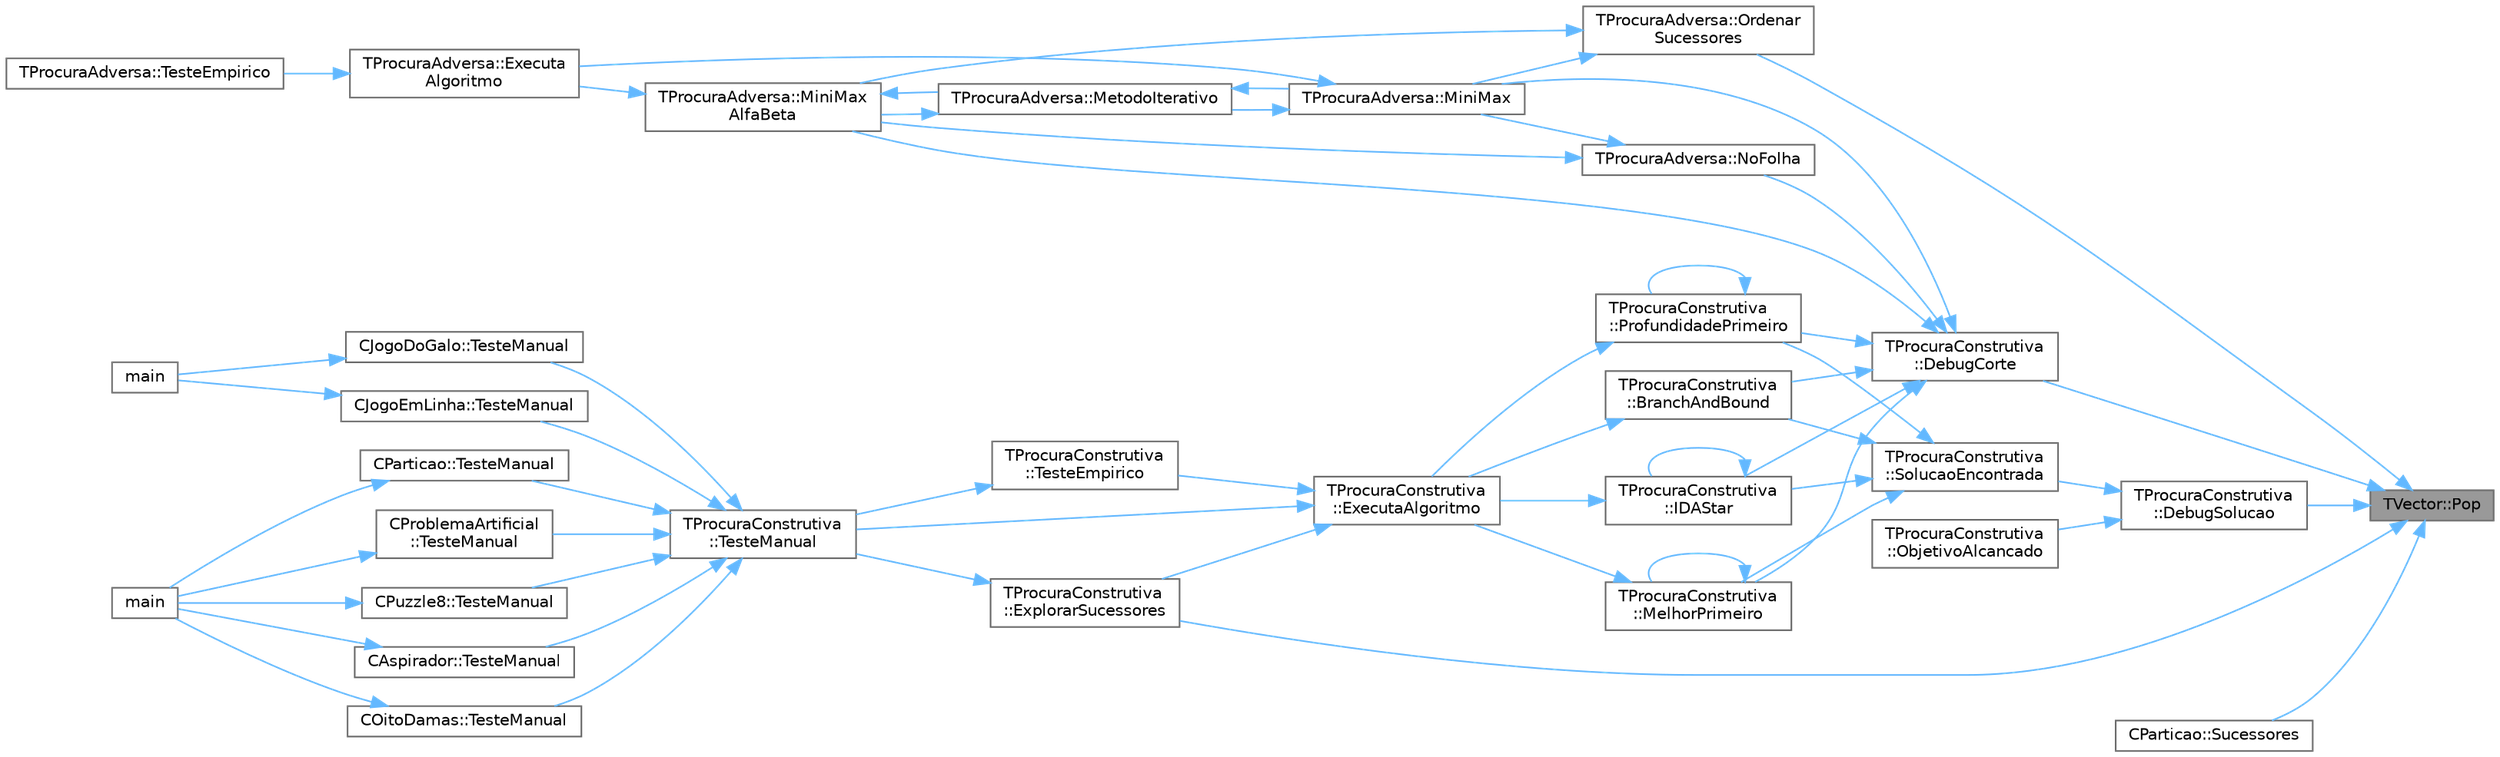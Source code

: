 digraph "TVector::Pop"
{
 // LATEX_PDF_SIZE
  bgcolor="transparent";
  edge [fontname=Helvetica,fontsize=10,labelfontname=Helvetica,labelfontsize=10];
  node [fontname=Helvetica,fontsize=10,shape=box,height=0.2,width=0.4];
  rankdir="RL";
  Node1 [id="Node000001",label="TVector::Pop",height=0.2,width=0.4,color="gray40", fillcolor="grey60", style="filled", fontcolor="black",tooltip=" "];
  Node1 -> Node2 [id="edge56_Node000001_Node000002",dir="back",color="steelblue1",style="solid",tooltip=" "];
  Node2 [id="Node000002",label="TProcuraConstrutiva\l::DebugCorte",height=0.2,width=0.4,color="grey40", fillcolor="white", style="filled",URL="$classTProcuraConstrutiva.html#a042ab47715ba45d53a86413415ea95fd",tooltip=" "];
  Node2 -> Node3 [id="edge57_Node000002_Node000003",dir="back",color="steelblue1",style="solid",tooltip=" "];
  Node3 [id="Node000003",label="TProcuraConstrutiva\l::BranchAndBound",height=0.2,width=0.4,color="grey40", fillcolor="white", style="filled",URL="$group__ProcurasInformadas.html#gafe804dbf6cabda9e627500c2d4f8aafd",tooltip="Executa o algoritmo Branch-and-Bound, um algoritmo informado."];
  Node3 -> Node4 [id="edge58_Node000003_Node000004",dir="back",color="steelblue1",style="solid",tooltip=" "];
  Node4 [id="Node000004",label="TProcuraConstrutiva\l::ExecutaAlgoritmo",height=0.2,width=0.4,color="grey40", fillcolor="white", style="filled",URL="$group__RedefinicaoOpcional.html#gae52871eb18c8ae656a2174acf43b3bb3",tooltip="Executa o algoritmo com os parametros atuais."];
  Node4 -> Node5 [id="edge59_Node000004_Node000005",dir="back",color="steelblue1",style="solid",tooltip=" "];
  Node5 [id="Node000005",label="TProcuraConstrutiva\l::ExplorarSucessores",height=0.2,width=0.4,color="grey40", fillcolor="white", style="filled",URL="$classTProcuraConstrutiva.html#ab5639efca5e48b564a8bdd9ec23a8955",tooltip=" "];
  Node5 -> Node6 [id="edge60_Node000005_Node000006",dir="back",color="steelblue1",style="solid",tooltip=" "];
  Node6 [id="Node000006",label="TProcuraConstrutiva\l::TesteManual",height=0.2,width=0.4,color="grey40", fillcolor="white", style="filled",URL="$group__RedefinicaoMandatoria.html#ga843a501e25cbaff7eb51d8d29995be3a",tooltip="Inicializa a interação com o utilizador."];
  Node6 -> Node7 [id="edge61_Node000006_Node000007",dir="back",color="steelblue1",style="solid",tooltip=" "];
  Node7 [id="Node000007",label="CJogoDoGalo::TesteManual",height=0.2,width=0.4,color="grey40", fillcolor="white", style="filled",URL="$classCJogoDoGalo.html#a113984a3801a93ebce61e0a700a413ab",tooltip="Inicializa a interação com o utilizador."];
  Node7 -> Node8 [id="edge62_Node000007_Node000008",dir="back",color="steelblue1",style="solid",tooltip=" "];
  Node8 [id="Node000008",label="main",height=0.2,width=0.4,color="grey40", fillcolor="white", style="filled",URL="$Teste_2teste_8cpp.html#a0ddf1224851353fc92bfbff6f499fa97",tooltip=" "];
  Node6 -> Node9 [id="edge63_Node000006_Node000009",dir="back",color="steelblue1",style="solid",tooltip=" "];
  Node9 [id="Node000009",label="CJogoEmLinha::TesteManual",height=0.2,width=0.4,color="grey40", fillcolor="white", style="filled",URL="$classCJogoEmLinha.html#ad289e94136b44c9e3e942acf64ff0449",tooltip="Inicializa a interação com o utilizador."];
  Node9 -> Node8 [id="edge64_Node000009_Node000008",dir="back",color="steelblue1",style="solid",tooltip=" "];
  Node6 -> Node10 [id="edge65_Node000006_Node000010",dir="back",color="steelblue1",style="solid",tooltip=" "];
  Node10 [id="Node000010",label="CAspirador::TesteManual",height=0.2,width=0.4,color="grey40", fillcolor="white", style="filled",URL="$classCAspirador.html#a718c8187439940dec18a46a9e9e024e3",tooltip="Inicializa a interação com o utilizador."];
  Node10 -> Node11 [id="edge66_Node000010_Node000011",dir="back",color="steelblue1",style="solid",tooltip=" "];
  Node11 [id="Node000011",label="main",height=0.2,width=0.4,color="grey40", fillcolor="white", style="filled",URL="$TProcuraConstrutiva_2Teste_2teste_8cpp.html#a0ddf1224851353fc92bfbff6f499fa97",tooltip=" "];
  Node6 -> Node12 [id="edge67_Node000006_Node000012",dir="back",color="steelblue1",style="solid",tooltip=" "];
  Node12 [id="Node000012",label="COitoDamas::TesteManual",height=0.2,width=0.4,color="grey40", fillcolor="white", style="filled",URL="$classCOitoDamas.html#a0fb443165d257ac17fc8cf5bc870404d",tooltip="Inicializa a interação com o utilizador."];
  Node12 -> Node11 [id="edge68_Node000012_Node000011",dir="back",color="steelblue1",style="solid",tooltip=" "];
  Node6 -> Node13 [id="edge69_Node000006_Node000013",dir="back",color="steelblue1",style="solid",tooltip=" "];
  Node13 [id="Node000013",label="CParticao::TesteManual",height=0.2,width=0.4,color="grey40", fillcolor="white", style="filled",URL="$classCParticao.html#aa4d328b9944991f3fc52ce0726111865",tooltip="Inicializa a interação com o utilizador."];
  Node13 -> Node11 [id="edge70_Node000013_Node000011",dir="back",color="steelblue1",style="solid",tooltip=" "];
  Node6 -> Node14 [id="edge71_Node000006_Node000014",dir="back",color="steelblue1",style="solid",tooltip=" "];
  Node14 [id="Node000014",label="CProblemaArtificial\l::TesteManual",height=0.2,width=0.4,color="grey40", fillcolor="white", style="filled",URL="$classCProblemaArtificial.html#abaad629eb538177261df40e1e27e92ed",tooltip="Inicializa a interação com o utilizador."];
  Node14 -> Node11 [id="edge72_Node000014_Node000011",dir="back",color="steelblue1",style="solid",tooltip=" "];
  Node6 -> Node15 [id="edge73_Node000006_Node000015",dir="back",color="steelblue1",style="solid",tooltip=" "];
  Node15 [id="Node000015",label="CPuzzle8::TesteManual",height=0.2,width=0.4,color="grey40", fillcolor="white", style="filled",URL="$classCPuzzle8.html#a06d2a8f5d7e3670eb6ee75d7a72b0265",tooltip="Inicializa a interação com o utilizador."];
  Node15 -> Node11 [id="edge74_Node000015_Node000011",dir="back",color="steelblue1",style="solid",tooltip=" "];
  Node4 -> Node16 [id="edge75_Node000004_Node000016",dir="back",color="steelblue1",style="solid",tooltip=" "];
  Node16 [id="Node000016",label="TProcuraConstrutiva\l::TesteEmpirico",height=0.2,width=0.4,color="grey40", fillcolor="white", style="filled",URL="$group__RedefinicaoOpcional.html#gab2fca28035f165ce7c1d40acbfc8c971",tooltip="Executa testes empíricos, em todas as configurações guardadas, nas instâncias selecionadas."];
  Node16 -> Node6 [id="edge76_Node000016_Node000006",dir="back",color="steelblue1",style="solid",tooltip=" "];
  Node4 -> Node6 [id="edge77_Node000004_Node000006",dir="back",color="steelblue1",style="solid",tooltip=" "];
  Node2 -> Node17 [id="edge78_Node000002_Node000017",dir="back",color="steelblue1",style="solid",tooltip=" "];
  Node17 [id="Node000017",label="TProcuraConstrutiva\l::IDAStar",height=0.2,width=0.4,color="grey40", fillcolor="white", style="filled",URL="$group__ProcurasInformadas.html#gae77f9608e7988052377d7025bee7c4e8",tooltip="Executa a procura IDA*, algoritmo informado."];
  Node17 -> Node4 [id="edge79_Node000017_Node000004",dir="back",color="steelblue1",style="solid",tooltip=" "];
  Node17 -> Node17 [id="edge80_Node000017_Node000017",dir="back",color="steelblue1",style="solid",tooltip=" "];
  Node2 -> Node18 [id="edge81_Node000002_Node000018",dir="back",color="steelblue1",style="solid",tooltip=" "];
  Node18 [id="Node000018",label="TProcuraConstrutiva\l::MelhorPrimeiro",height=0.2,width=0.4,color="grey40", fillcolor="white", style="filled",URL="$group__ProcurasInformadas.html#gaebb84182343041bc276e4ceceb4b13aa",tooltip="Executa a procura melhor primeiro, algoritmo informado."];
  Node18 -> Node4 [id="edge82_Node000018_Node000004",dir="back",color="steelblue1",style="solid",tooltip=" "];
  Node18 -> Node18 [id="edge83_Node000018_Node000018",dir="back",color="steelblue1",style="solid",tooltip=" "];
  Node2 -> Node19 [id="edge84_Node000002_Node000019",dir="back",color="steelblue1",style="solid",tooltip=" "];
  Node19 [id="Node000019",label="TProcuraAdversa::MiniMax",height=0.2,width=0.4,color="grey40", fillcolor="white", style="filled",URL="$classTProcuraAdversa.html#a4d8542bcb03f17da8aa3038384104f24",tooltip="retorna o valor do estado actual, apos procura de profundidade nivel"];
  Node19 -> Node20 [id="edge85_Node000019_Node000020",dir="back",color="steelblue1",style="solid",tooltip=" "];
  Node20 [id="Node000020",label="TProcuraAdversa::Executa\lAlgoritmo",height=0.2,width=0.4,color="grey40", fillcolor="white", style="filled",URL="$classTProcuraAdversa.html#aff6f48defaa10c14d160ac3990fd029b",tooltip="Executa o algoritmo com os parametros atuais."];
  Node20 -> Node21 [id="edge86_Node000020_Node000021",dir="back",color="steelblue1",style="solid",tooltip=" "];
  Node21 [id="Node000021",label="TProcuraAdversa::TesteEmpirico",height=0.2,width=0.4,color="grey40", fillcolor="white", style="filled",URL="$classTProcuraAdversa.html#ae849ba1f915dc5e0875faa281ba4bdbb",tooltip="Executa testes empíricos, em todas as configurações guardadas, nas instâncias selecionadas."];
  Node19 -> Node22 [id="edge87_Node000019_Node000022",dir="back",color="steelblue1",style="solid",tooltip=" "];
  Node22 [id="Node000022",label="TProcuraAdversa::MetodoIterativo",height=0.2,width=0.4,color="grey40", fillcolor="white", style="filled",URL="$classTProcuraAdversa.html#a7c4153974c32753901326271fee90197",tooltip="iteração, aumentando o nível progressivamente"];
  Node22 -> Node19 [id="edge88_Node000022_Node000019",dir="back",color="steelblue1",style="solid",tooltip=" "];
  Node22 -> Node23 [id="edge89_Node000022_Node000023",dir="back",color="steelblue1",style="solid",tooltip=" "];
  Node23 [id="Node000023",label="TProcuraAdversa::MiniMax\lAlfaBeta",height=0.2,width=0.4,color="grey40", fillcolor="white", style="filled",URL="$classTProcuraAdversa.html#adb3f857b1c8b3ee26682e335dc6ed601",tooltip="retorna o valor do estado actual, apos procura de profundidade nivel. Idêntico a MiniMax"];
  Node23 -> Node20 [id="edge90_Node000023_Node000020",dir="back",color="steelblue1",style="solid",tooltip=" "];
  Node23 -> Node22 [id="edge91_Node000023_Node000022",dir="back",color="steelblue1",style="solid",tooltip=" "];
  Node2 -> Node23 [id="edge92_Node000002_Node000023",dir="back",color="steelblue1",style="solid",tooltip=" "];
  Node2 -> Node24 [id="edge93_Node000002_Node000024",dir="back",color="steelblue1",style="solid",tooltip=" "];
  Node24 [id="Node000024",label="TProcuraAdversa::NoFolha",height=0.2,width=0.4,color="grey40", fillcolor="white", style="filled",URL="$classTProcuraAdversa.html#a01ed7d4718647eb52723ecffaf68aa4b",tooltip="fim da procura, por corte de nível (ou não haver sucessores), retornar heurística"];
  Node24 -> Node19 [id="edge94_Node000024_Node000019",dir="back",color="steelblue1",style="solid",tooltip=" "];
  Node24 -> Node23 [id="edge95_Node000024_Node000023",dir="back",color="steelblue1",style="solid",tooltip=" "];
  Node2 -> Node25 [id="edge96_Node000002_Node000025",dir="back",color="steelblue1",style="solid",tooltip=" "];
  Node25 [id="Node000025",label="TProcuraConstrutiva\l::ProfundidadePrimeiro",height=0.2,width=0.4,color="grey40", fillcolor="white", style="filled",URL="$group__ProcurasCegas.html#gaf00d9776f6b25d56138efb6725b86228",tooltip="Executa a procura em profundidade primeiro, algoritmo cego."];
  Node25 -> Node4 [id="edge97_Node000025_Node000004",dir="back",color="steelblue1",style="solid",tooltip=" "];
  Node25 -> Node25 [id="edge98_Node000025_Node000025",dir="back",color="steelblue1",style="solid",tooltip=" "];
  Node1 -> Node26 [id="edge99_Node000001_Node000026",dir="back",color="steelblue1",style="solid",tooltip=" "];
  Node26 [id="Node000026",label="TProcuraConstrutiva\l::DebugSolucao",height=0.2,width=0.4,color="grey40", fillcolor="white", style="filled",URL="$classTProcuraConstrutiva.html#a3cb063790a46d8fac87044c7c68c53b3",tooltip=" "];
  Node26 -> Node27 [id="edge100_Node000026_Node000027",dir="back",color="steelblue1",style="solid",tooltip=" "];
  Node27 [id="Node000027",label="TProcuraConstrutiva\l::ObjetivoAlcancado",height=0.2,width=0.4,color="grey40", fillcolor="white", style="filled",URL="$classTProcuraConstrutiva.html#a18331ff4fccaf78df8bd3656357e9e75",tooltip=" "];
  Node26 -> Node28 [id="edge101_Node000026_Node000028",dir="back",color="steelblue1",style="solid",tooltip=" "];
  Node28 [id="Node000028",label="TProcuraConstrutiva\l::SolucaoEncontrada",height=0.2,width=0.4,color="grey40", fillcolor="white", style="filled",URL="$classTProcuraConstrutiva.html#a2f648df694a20e7fcb688c9979f763fd",tooltip=" "];
  Node28 -> Node3 [id="edge102_Node000028_Node000003",dir="back",color="steelblue1",style="solid",tooltip=" "];
  Node28 -> Node17 [id="edge103_Node000028_Node000017",dir="back",color="steelblue1",style="solid",tooltip=" "];
  Node28 -> Node18 [id="edge104_Node000028_Node000018",dir="back",color="steelblue1",style="solid",tooltip=" "];
  Node28 -> Node25 [id="edge105_Node000028_Node000025",dir="back",color="steelblue1",style="solid",tooltip=" "];
  Node1 -> Node5 [id="edge106_Node000001_Node000005",dir="back",color="steelblue1",style="solid",tooltip=" "];
  Node1 -> Node29 [id="edge107_Node000001_Node000029",dir="back",color="steelblue1",style="solid",tooltip=" "];
  Node29 [id="Node000029",label="TProcuraAdversa::Ordenar\lSucessores",height=0.2,width=0.4,color="grey40", fillcolor="white", style="filled",URL="$classTProcuraAdversa.html#a369a3b5182150b22fd6deb0d46916d49",tooltip=" "];
  Node29 -> Node19 [id="edge108_Node000029_Node000019",dir="back",color="steelblue1",style="solid",tooltip=" "];
  Node29 -> Node23 [id="edge109_Node000029_Node000023",dir="back",color="steelblue1",style="solid",tooltip=" "];
  Node1 -> Node30 [id="edge110_Node000001_Node000030",dir="back",color="steelblue1",style="solid",tooltip=" "];
  Node30 [id="Node000030",label="CParticao::Sucessores",height=0.2,width=0.4,color="grey40", fillcolor="white", style="filled",URL="$classCParticao.html#a5c6104354972acf2f6ed3d8ff7a8b98c",tooltip="Coloca em sucessores a lista de estados sucessores."];
}
